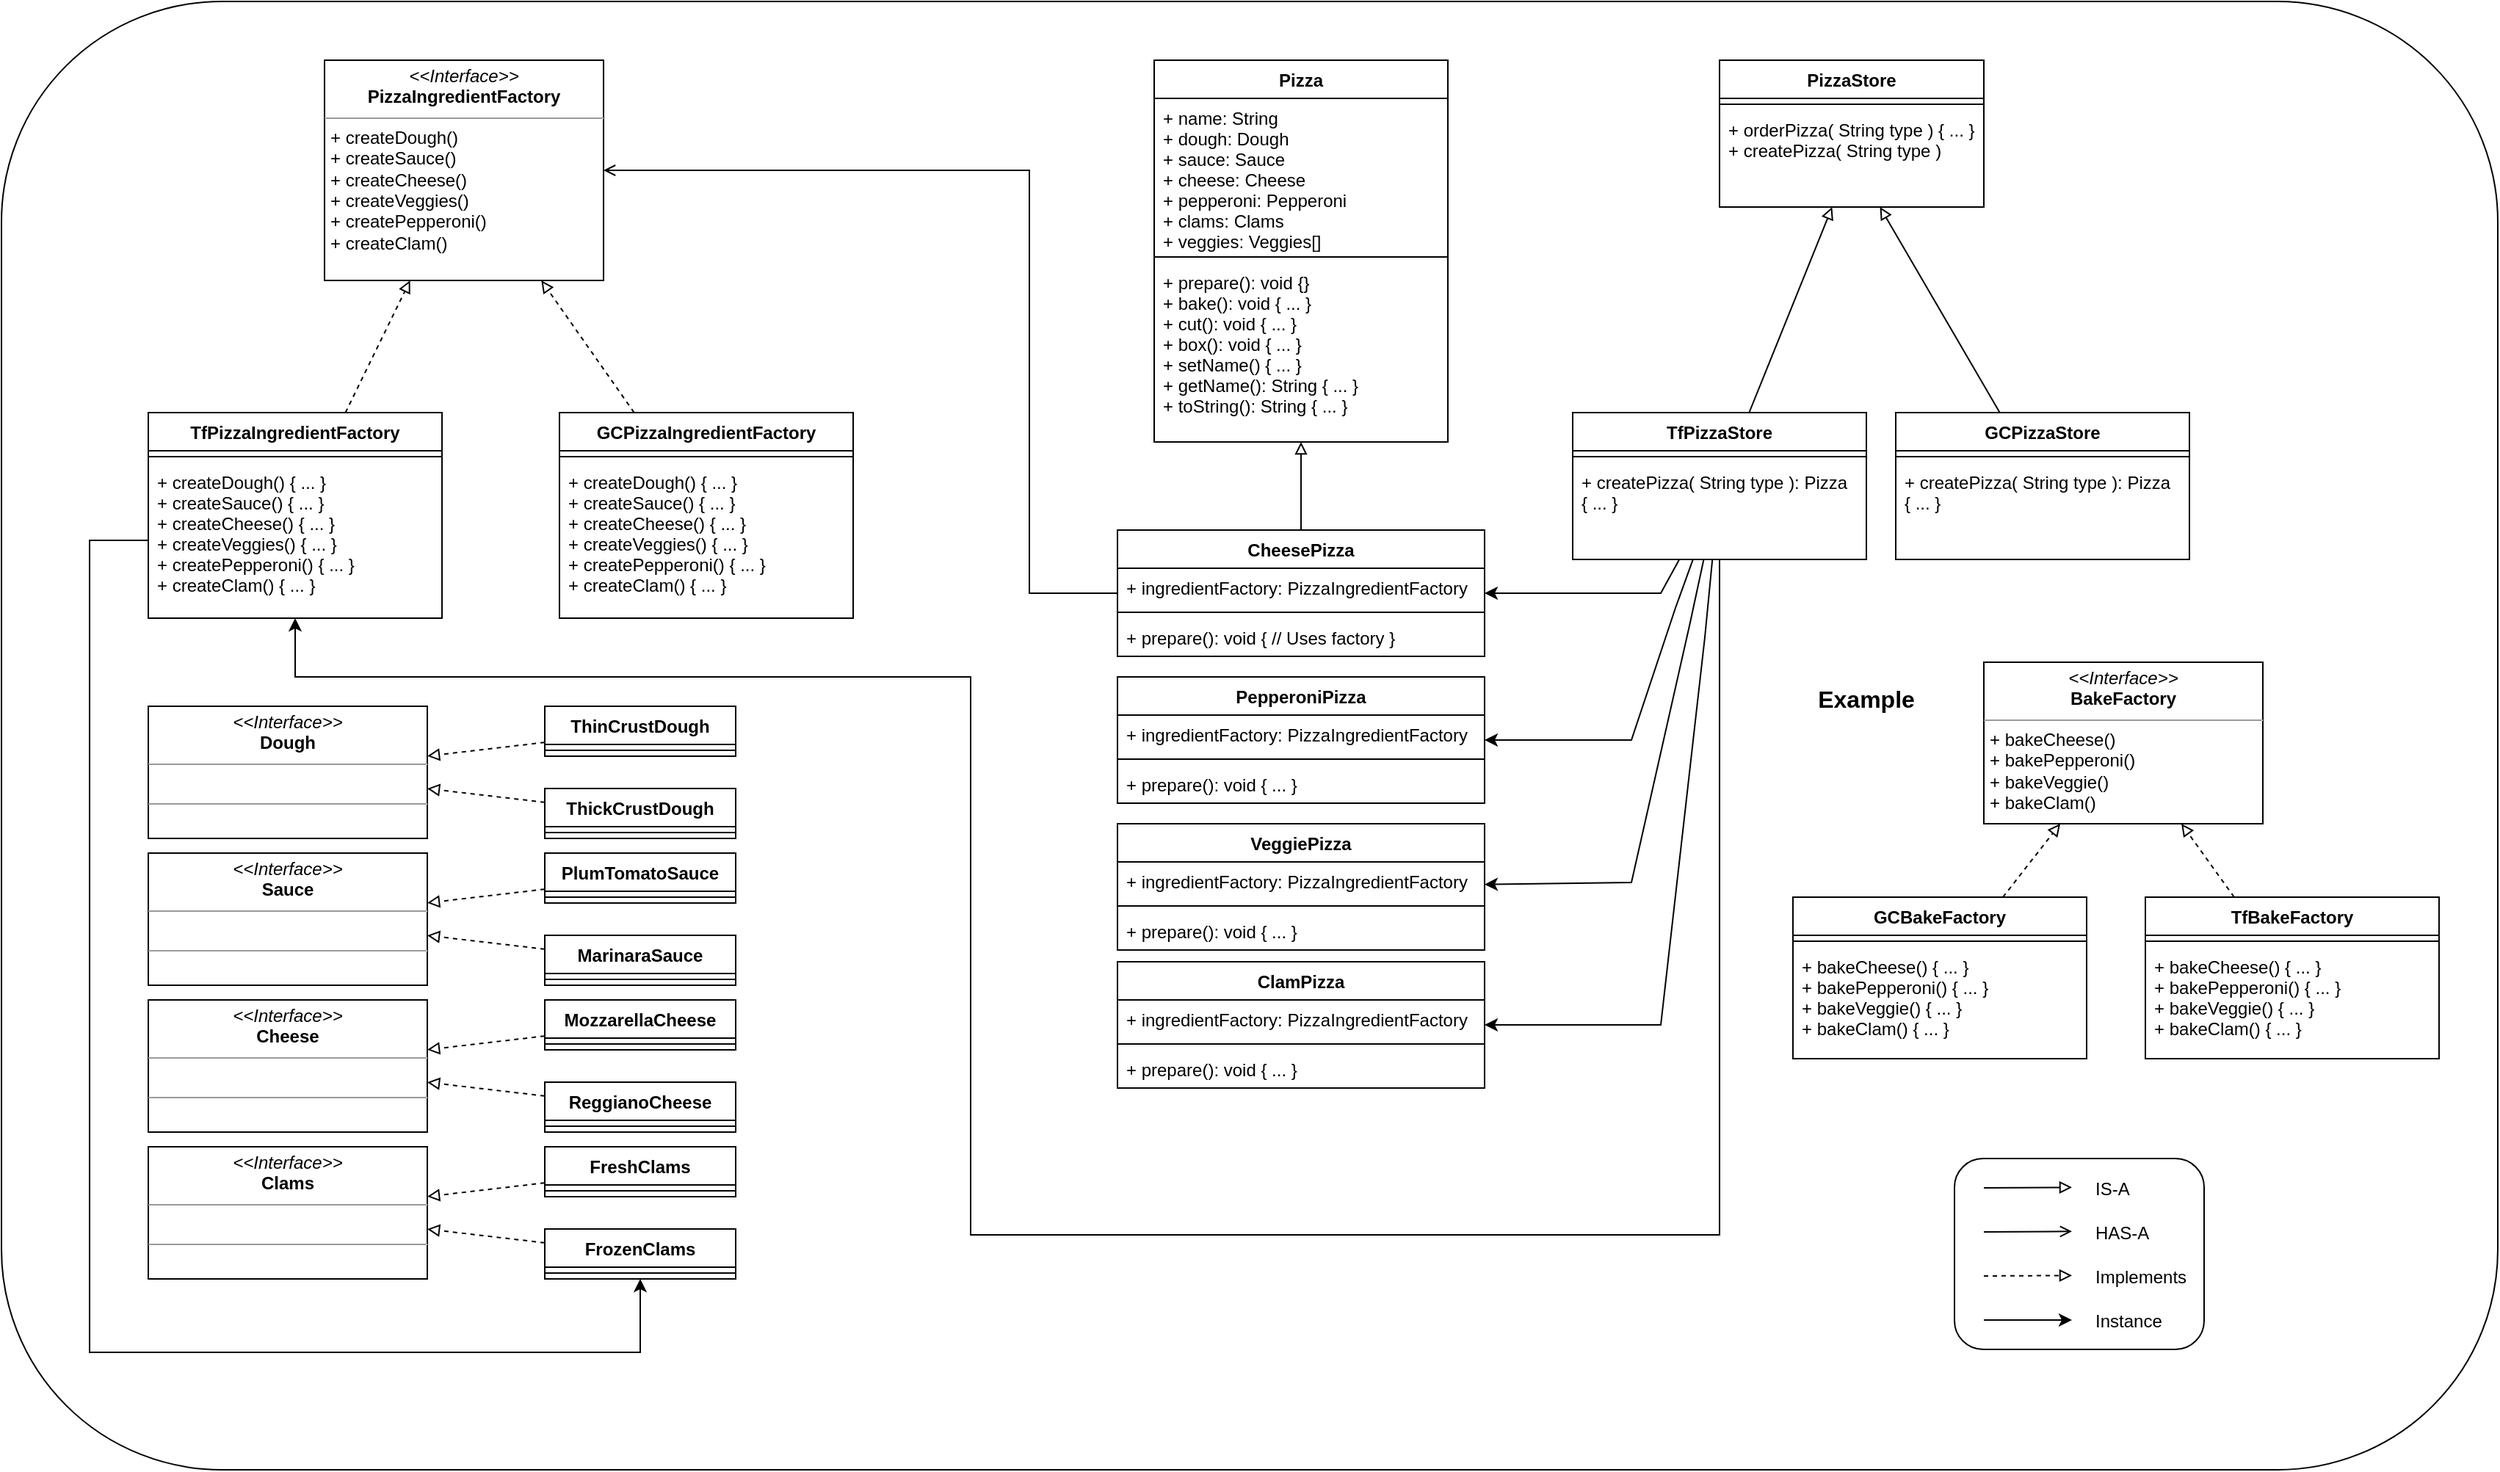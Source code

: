 <mxfile version="15.5.8" type="device"><diagram id="CvaRz5gW4ybuS9LjVQ8S" name="Page-1"><mxGraphModel dx="2066" dy="1097" grid="1" gridSize="10" guides="1" tooltips="1" connect="1" arrows="1" fold="1" page="1" pageScale="1" pageWidth="4681" pageHeight="3300" math="0" shadow="0"><root><mxCell id="0"/><mxCell id="1" parent="0"/><mxCell id="yDPKoEGo0w8yewQJT6AG-1" value="&lt;p style=&quot;margin: 0px ; margin-top: 4px ; text-align: center&quot;&gt;&lt;i&gt;&amp;lt;&amp;lt;Interface&amp;gt;&amp;gt;&lt;/i&gt;&lt;br&gt;&lt;b&gt;PizzaIngredientFactory&lt;/b&gt;&lt;/p&gt;&lt;hr size=&quot;1&quot;&gt;&lt;p style=&quot;margin: 0px ; margin-left: 4px&quot;&gt;+ createDough()&lt;/p&gt;&lt;p style=&quot;margin: 0px ; margin-left: 4px&quot;&gt;+ createSauce()&lt;br&gt;&lt;/p&gt;&lt;p style=&quot;margin: 0px ; margin-left: 4px&quot;&gt;+ createCheese()&lt;/p&gt;&lt;p style=&quot;margin: 0px ; margin-left: 4px&quot;&gt;+ createVeggies()&lt;/p&gt;&lt;p style=&quot;margin: 0px ; margin-left: 4px&quot;&gt;+ createPepperoni()&lt;/p&gt;&lt;p style=&quot;margin: 0px ; margin-left: 4px&quot;&gt;+ createClam()&lt;/p&gt;" style="verticalAlign=top;align=left;overflow=fill;fontSize=12;fontFamily=Helvetica;html=1;" vertex="1" parent="1"><mxGeometry x="240" y="160" width="190" height="150" as="geometry"/></mxCell><mxCell id="yDPKoEGo0w8yewQJT6AG-2" value="&lt;p style=&quot;margin: 0px ; margin-top: 4px ; text-align: center&quot;&gt;&lt;i&gt;&amp;lt;&amp;lt;Interface&amp;gt;&amp;gt;&lt;/i&gt;&lt;br&gt;&lt;b&gt;Cheese&lt;/b&gt;&lt;/p&gt;&lt;hr size=&quot;1&quot;&gt;&lt;p style=&quot;margin: 0px ; margin-left: 4px&quot;&gt;&lt;br&gt;&lt;/p&gt;&lt;hr size=&quot;1&quot;&gt;&lt;p style=&quot;margin: 0px ; margin-left: 4px&quot;&gt;&lt;br&gt;&lt;/p&gt;" style="verticalAlign=top;align=left;overflow=fill;fontSize=12;fontFamily=Helvetica;html=1;" vertex="1" parent="1"><mxGeometry x="120" y="800" width="190" height="90" as="geometry"/></mxCell><mxCell id="yDPKoEGo0w8yewQJT6AG-3" value="&lt;p style=&quot;margin: 0px ; margin-top: 4px ; text-align: center&quot;&gt;&lt;i&gt;&amp;lt;&amp;lt;Interface&amp;gt;&amp;gt;&lt;/i&gt;&lt;br&gt;&lt;b&gt;Dough&lt;/b&gt;&lt;/p&gt;&lt;hr size=&quot;1&quot;&gt;&lt;p style=&quot;margin: 0px ; margin-left: 4px&quot;&gt;&lt;br&gt;&lt;/p&gt;&lt;hr size=&quot;1&quot;&gt;&lt;p style=&quot;margin: 0px ; margin-left: 4px&quot;&gt;&lt;br&gt;&lt;/p&gt;" style="verticalAlign=top;align=left;overflow=fill;fontSize=12;fontFamily=Helvetica;html=1;" vertex="1" parent="1"><mxGeometry x="120" y="600" width="190" height="90" as="geometry"/></mxCell><mxCell id="yDPKoEGo0w8yewQJT6AG-4" value="&lt;p style=&quot;margin: 0px ; margin-top: 4px ; text-align: center&quot;&gt;&lt;i&gt;&amp;lt;&amp;lt;Interface&amp;gt;&amp;gt;&lt;/i&gt;&lt;br&gt;&lt;b&gt;Sauce&lt;/b&gt;&lt;/p&gt;&lt;hr size=&quot;1&quot;&gt;&lt;p style=&quot;margin: 0px ; margin-left: 4px&quot;&gt;&lt;br&gt;&lt;/p&gt;&lt;hr size=&quot;1&quot;&gt;&lt;p style=&quot;margin: 0px ; margin-left: 4px&quot;&gt;&lt;br&gt;&lt;/p&gt;" style="verticalAlign=top;align=left;overflow=fill;fontSize=12;fontFamily=Helvetica;html=1;" vertex="1" parent="1"><mxGeometry x="120" y="700" width="190" height="90" as="geometry"/></mxCell><mxCell id="yDPKoEGo0w8yewQJT6AG-5" value="&lt;p style=&quot;margin: 0px ; margin-top: 4px ; text-align: center&quot;&gt;&lt;i&gt;&amp;lt;&amp;lt;Interface&amp;gt;&amp;gt;&lt;/i&gt;&lt;br&gt;&lt;b&gt;Clams&lt;/b&gt;&lt;/p&gt;&lt;hr size=&quot;1&quot;&gt;&lt;p style=&quot;margin: 0px ; margin-left: 4px&quot;&gt;&lt;br&gt;&lt;/p&gt;&lt;hr size=&quot;1&quot;&gt;&lt;p style=&quot;margin: 0px ; margin-left: 4px&quot;&gt;&lt;br&gt;&lt;/p&gt;" style="verticalAlign=top;align=left;overflow=fill;fontSize=12;fontFamily=Helvetica;html=1;" vertex="1" parent="1"><mxGeometry x="120" y="900" width="190" height="90" as="geometry"/></mxCell><mxCell id="yDPKoEGo0w8yewQJT6AG-7" value="TfPizzaIngredientFactory" style="swimlane;fontStyle=1;align=center;verticalAlign=top;childLayout=stackLayout;horizontal=1;startSize=26;horizontalStack=0;resizeParent=1;resizeParentMax=0;resizeLast=0;collapsible=1;marginBottom=0;" vertex="1" parent="1"><mxGeometry x="120" y="400" width="200" height="140" as="geometry"/></mxCell><mxCell id="yDPKoEGo0w8yewQJT6AG-9" value="" style="line;strokeWidth=1;fillColor=none;align=left;verticalAlign=middle;spacingTop=-1;spacingLeft=3;spacingRight=3;rotatable=0;labelPosition=right;points=[];portConstraint=eastwest;" vertex="1" parent="yDPKoEGo0w8yewQJT6AG-7"><mxGeometry y="26" width="200" height="8" as="geometry"/></mxCell><mxCell id="yDPKoEGo0w8yewQJT6AG-10" value="+ createDough() { ... }&#10;+ createSauce() { ... }&#10;+ createCheese() { ... }&#10;+ createVeggies() { ... }&#10;+ createPepperoni() { ... }&#10;+ createClam() { ... }" style="text;strokeColor=none;fillColor=none;align=left;verticalAlign=top;spacingLeft=4;spacingRight=4;overflow=hidden;rotatable=0;points=[[0,0.5],[1,0.5]];portConstraint=eastwest;" vertex="1" parent="yDPKoEGo0w8yewQJT6AG-7"><mxGeometry y="34" width="200" height="106" as="geometry"/></mxCell><mxCell id="yDPKoEGo0w8yewQJT6AG-11" value="GCPizzaIngredientFactory" style="swimlane;fontStyle=1;align=center;verticalAlign=top;childLayout=stackLayout;horizontal=1;startSize=26;horizontalStack=0;resizeParent=1;resizeParentMax=0;resizeLast=0;collapsible=1;marginBottom=0;" vertex="1" parent="1"><mxGeometry x="400" y="400" width="200" height="140" as="geometry"/></mxCell><mxCell id="yDPKoEGo0w8yewQJT6AG-12" value="" style="line;strokeWidth=1;fillColor=none;align=left;verticalAlign=middle;spacingTop=-1;spacingLeft=3;spacingRight=3;rotatable=0;labelPosition=right;points=[];portConstraint=eastwest;" vertex="1" parent="yDPKoEGo0w8yewQJT6AG-11"><mxGeometry y="26" width="200" height="8" as="geometry"/></mxCell><mxCell id="yDPKoEGo0w8yewQJT6AG-13" value="+ createDough() { ... }&#10;+ createSauce() { ... }&#10;+ createCheese() { ... }&#10;+ createVeggies() { ... }&#10;+ createPepperoni() { ... }&#10;+ createClam() { ... }" style="text;strokeColor=none;fillColor=none;align=left;verticalAlign=top;spacingLeft=4;spacingRight=4;overflow=hidden;rotatable=0;points=[[0,0.5],[1,0.5]];portConstraint=eastwest;" vertex="1" parent="yDPKoEGo0w8yewQJT6AG-11"><mxGeometry y="34" width="200" height="106" as="geometry"/></mxCell><mxCell id="yDPKoEGo0w8yewQJT6AG-14" value="" style="endArrow=open;html=1;rounded=0;endFill=0;" edge="1" parent="1"><mxGeometry width="50" height="50" relative="1" as="geometry"><mxPoint x="1370" y="958" as="sourcePoint"/><mxPoint x="1430" y="957.67" as="targetPoint"/></mxGeometry></mxCell><mxCell id="yDPKoEGo0w8yewQJT6AG-15" value="" style="endArrow=block;html=1;rounded=0;endFill=0;" edge="1" parent="1"><mxGeometry width="50" height="50" relative="1" as="geometry"><mxPoint x="1370" y="928" as="sourcePoint"/><mxPoint x="1430" y="927.67" as="targetPoint"/></mxGeometry></mxCell><mxCell id="yDPKoEGo0w8yewQJT6AG-16" value="" style="endArrow=block;html=1;rounded=0;dashed=1;endFill=0;" edge="1" parent="1"><mxGeometry width="50" height="50" relative="1" as="geometry"><mxPoint x="1370" y="988" as="sourcePoint"/><mxPoint x="1430" y="987.67" as="targetPoint"/></mxGeometry></mxCell><mxCell id="yDPKoEGo0w8yewQJT6AG-17" value="IS-A" style="text;strokeColor=none;fillColor=none;align=left;verticalAlign=middle;spacingLeft=4;spacingRight=4;overflow=hidden;points=[[0,0.5],[1,0.5]];portConstraint=eastwest;rotatable=0;" vertex="1" parent="1"><mxGeometry x="1440" y="913" width="50" height="30" as="geometry"/></mxCell><mxCell id="yDPKoEGo0w8yewQJT6AG-18" value="HAS-A" style="text;strokeColor=none;fillColor=none;align=left;verticalAlign=middle;spacingLeft=4;spacingRight=4;overflow=hidden;points=[[0,0.5],[1,0.5]];portConstraint=eastwest;rotatable=0;" vertex="1" parent="1"><mxGeometry x="1440" y="943" width="50" height="30" as="geometry"/></mxCell><mxCell id="yDPKoEGo0w8yewQJT6AG-19" value="Implements" style="text;strokeColor=none;fillColor=none;align=left;verticalAlign=middle;spacingLeft=4;spacingRight=4;overflow=hidden;points=[[0,0.5],[1,0.5]];portConstraint=eastwest;rotatable=0;" vertex="1" parent="1"><mxGeometry x="1440" y="973" width="80" height="30" as="geometry"/></mxCell><mxCell id="yDPKoEGo0w8yewQJT6AG-20" value="" style="rounded=1;whiteSpace=wrap;html=1;fillColor=none;" vertex="1" parent="1"><mxGeometry x="1350" y="908" width="170" height="130" as="geometry"/></mxCell><mxCell id="yDPKoEGo0w8yewQJT6AG-21" value="" style="endArrow=block;html=1;rounded=0;dashed=1;endFill=0;" edge="1" parent="1" source="yDPKoEGo0w8yewQJT6AG-7" target="yDPKoEGo0w8yewQJT6AG-1"><mxGeometry width="50" height="50" relative="1" as="geometry"><mxPoint x="224" y="739.67" as="sourcePoint"/><mxPoint x="280.0" y="739.67" as="targetPoint"/></mxGeometry></mxCell><mxCell id="yDPKoEGo0w8yewQJT6AG-22" value="" style="endArrow=block;html=1;rounded=0;dashed=1;endFill=0;" edge="1" parent="1" source="yDPKoEGo0w8yewQJT6AG-11" target="yDPKoEGo0w8yewQJT6AG-1"><mxGeometry width="50" height="50" relative="1" as="geometry"><mxPoint x="332.34" y="410" as="sourcePoint"/><mxPoint x="361.064" y="320" as="targetPoint"/></mxGeometry></mxCell><mxCell id="yDPKoEGo0w8yewQJT6AG-23" value="ThickCrustDough" style="swimlane;fontStyle=1;align=center;verticalAlign=top;childLayout=stackLayout;horizontal=1;startSize=26;horizontalStack=0;resizeParent=1;resizeParentMax=0;resizeLast=0;collapsible=1;marginBottom=0;" vertex="1" parent="1"><mxGeometry x="390" y="656" width="130" height="34" as="geometry"/></mxCell><mxCell id="yDPKoEGo0w8yewQJT6AG-24" value="" style="line;strokeWidth=1;fillColor=none;align=left;verticalAlign=middle;spacingTop=-1;spacingLeft=3;spacingRight=3;rotatable=0;labelPosition=right;points=[];portConstraint=eastwest;" vertex="1" parent="yDPKoEGo0w8yewQJT6AG-23"><mxGeometry y="26" width="130" height="8" as="geometry"/></mxCell><mxCell id="yDPKoEGo0w8yewQJT6AG-29" value="ThinCrustDough" style="swimlane;fontStyle=1;align=center;verticalAlign=top;childLayout=stackLayout;horizontal=1;startSize=26;horizontalStack=0;resizeParent=1;resizeParentMax=0;resizeLast=0;collapsible=1;marginBottom=0;" vertex="1" parent="1"><mxGeometry x="390" y="600" width="130" height="34" as="geometry"/></mxCell><mxCell id="yDPKoEGo0w8yewQJT6AG-30" value="" style="line;strokeWidth=1;fillColor=none;align=left;verticalAlign=middle;spacingTop=-1;spacingLeft=3;spacingRight=3;rotatable=0;labelPosition=right;points=[];portConstraint=eastwest;" vertex="1" parent="yDPKoEGo0w8yewQJT6AG-29"><mxGeometry y="26" width="130" height="8" as="geometry"/></mxCell><mxCell id="yDPKoEGo0w8yewQJT6AG-31" value="MarinaraSauce" style="swimlane;fontStyle=1;align=center;verticalAlign=top;childLayout=stackLayout;horizontal=1;startSize=26;horizontalStack=0;resizeParent=1;resizeParentMax=0;resizeLast=0;collapsible=1;marginBottom=0;" vertex="1" parent="1"><mxGeometry x="390" y="756" width="130" height="34" as="geometry"/></mxCell><mxCell id="yDPKoEGo0w8yewQJT6AG-32" value="" style="line;strokeWidth=1;fillColor=none;align=left;verticalAlign=middle;spacingTop=-1;spacingLeft=3;spacingRight=3;rotatable=0;labelPosition=right;points=[];portConstraint=eastwest;" vertex="1" parent="yDPKoEGo0w8yewQJT6AG-31"><mxGeometry y="26" width="130" height="8" as="geometry"/></mxCell><mxCell id="yDPKoEGo0w8yewQJT6AG-33" value="PlumTomatoSauce" style="swimlane;fontStyle=1;align=center;verticalAlign=top;childLayout=stackLayout;horizontal=1;startSize=26;horizontalStack=0;resizeParent=1;resizeParentMax=0;resizeLast=0;collapsible=1;marginBottom=0;" vertex="1" parent="1"><mxGeometry x="390" y="700" width="130" height="34" as="geometry"/></mxCell><mxCell id="yDPKoEGo0w8yewQJT6AG-34" value="" style="line;strokeWidth=1;fillColor=none;align=left;verticalAlign=middle;spacingTop=-1;spacingLeft=3;spacingRight=3;rotatable=0;labelPosition=right;points=[];portConstraint=eastwest;" vertex="1" parent="yDPKoEGo0w8yewQJT6AG-33"><mxGeometry y="26" width="130" height="8" as="geometry"/></mxCell><mxCell id="yDPKoEGo0w8yewQJT6AG-35" value="ReggianoCheese" style="swimlane;fontStyle=1;align=center;verticalAlign=top;childLayout=stackLayout;horizontal=1;startSize=26;horizontalStack=0;resizeParent=1;resizeParentMax=0;resizeLast=0;collapsible=1;marginBottom=0;" vertex="1" parent="1"><mxGeometry x="390" y="856" width="130" height="34" as="geometry"/></mxCell><mxCell id="yDPKoEGo0w8yewQJT6AG-36" value="" style="line;strokeWidth=1;fillColor=none;align=left;verticalAlign=middle;spacingTop=-1;spacingLeft=3;spacingRight=3;rotatable=0;labelPosition=right;points=[];portConstraint=eastwest;" vertex="1" parent="yDPKoEGo0w8yewQJT6AG-35"><mxGeometry y="26" width="130" height="8" as="geometry"/></mxCell><mxCell id="yDPKoEGo0w8yewQJT6AG-37" value="MozzarellaCheese" style="swimlane;fontStyle=1;align=center;verticalAlign=top;childLayout=stackLayout;horizontal=1;startSize=26;horizontalStack=0;resizeParent=1;resizeParentMax=0;resizeLast=0;collapsible=1;marginBottom=0;" vertex="1" parent="1"><mxGeometry x="390" y="800" width="130" height="34" as="geometry"/></mxCell><mxCell id="yDPKoEGo0w8yewQJT6AG-38" value="" style="line;strokeWidth=1;fillColor=none;align=left;verticalAlign=middle;spacingTop=-1;spacingLeft=3;spacingRight=3;rotatable=0;labelPosition=right;points=[];portConstraint=eastwest;" vertex="1" parent="yDPKoEGo0w8yewQJT6AG-37"><mxGeometry y="26" width="130" height="8" as="geometry"/></mxCell><mxCell id="yDPKoEGo0w8yewQJT6AG-39" value="FrozenClams" style="swimlane;fontStyle=1;align=center;verticalAlign=top;childLayout=stackLayout;horizontal=1;startSize=26;horizontalStack=0;resizeParent=1;resizeParentMax=0;resizeLast=0;collapsible=1;marginBottom=0;" vertex="1" parent="1"><mxGeometry x="390" y="956" width="130" height="34" as="geometry"/></mxCell><mxCell id="yDPKoEGo0w8yewQJT6AG-40" value="" style="line;strokeWidth=1;fillColor=none;align=left;verticalAlign=middle;spacingTop=-1;spacingLeft=3;spacingRight=3;rotatable=0;labelPosition=right;points=[];portConstraint=eastwest;" vertex="1" parent="yDPKoEGo0w8yewQJT6AG-39"><mxGeometry y="26" width="130" height="8" as="geometry"/></mxCell><mxCell id="yDPKoEGo0w8yewQJT6AG-41" value="FreshClams" style="swimlane;fontStyle=1;align=center;verticalAlign=top;childLayout=stackLayout;horizontal=1;startSize=26;horizontalStack=0;resizeParent=1;resizeParentMax=0;resizeLast=0;collapsible=1;marginBottom=0;" vertex="1" parent="1"><mxGeometry x="390" y="900" width="130" height="34" as="geometry"/></mxCell><mxCell id="yDPKoEGo0w8yewQJT6AG-42" value="" style="line;strokeWidth=1;fillColor=none;align=left;verticalAlign=middle;spacingTop=-1;spacingLeft=3;spacingRight=3;rotatable=0;labelPosition=right;points=[];portConstraint=eastwest;" vertex="1" parent="yDPKoEGo0w8yewQJT6AG-41"><mxGeometry y="26" width="130" height="8" as="geometry"/></mxCell><mxCell id="yDPKoEGo0w8yewQJT6AG-43" value="" style="endArrow=block;html=1;rounded=0;dashed=1;endFill=0;" edge="1" parent="1" source="yDPKoEGo0w8yewQJT6AG-29" target="yDPKoEGo0w8yewQJT6AG-3"><mxGeometry width="50" height="50" relative="1" as="geometry"><mxPoint x="-94.255" y="850" as="sourcePoint"/><mxPoint x="-138.298" y="760" as="targetPoint"/></mxGeometry></mxCell><mxCell id="yDPKoEGo0w8yewQJT6AG-44" value="" style="endArrow=block;html=1;rounded=0;dashed=1;endFill=0;" edge="1" parent="1" source="yDPKoEGo0w8yewQJT6AG-23" target="yDPKoEGo0w8yewQJT6AG-3"><mxGeometry width="50" height="50" relative="1" as="geometry"><mxPoint x="400" y="634.583" as="sourcePoint"/><mxPoint x="320" y="643.917" as="targetPoint"/></mxGeometry></mxCell><mxCell id="yDPKoEGo0w8yewQJT6AG-45" value="" style="endArrow=block;html=1;rounded=0;dashed=1;endFill=0;" edge="1" parent="1" source="yDPKoEGo0w8yewQJT6AG-33" target="yDPKoEGo0w8yewQJT6AG-4"><mxGeometry width="50" height="50" relative="1" as="geometry"><mxPoint x="400" y="675.417" as="sourcePoint"/><mxPoint x="320" y="666.083" as="targetPoint"/></mxGeometry></mxCell><mxCell id="yDPKoEGo0w8yewQJT6AG-46" value="" style="endArrow=block;html=1;rounded=0;dashed=1;endFill=0;" edge="1" parent="1" source="yDPKoEGo0w8yewQJT6AG-31" target="yDPKoEGo0w8yewQJT6AG-4"><mxGeometry width="50" height="50" relative="1" as="geometry"><mxPoint x="400" y="734.583" as="sourcePoint"/><mxPoint x="320" y="743.917" as="targetPoint"/></mxGeometry></mxCell><mxCell id="yDPKoEGo0w8yewQJT6AG-47" value="" style="endArrow=block;html=1;rounded=0;dashed=1;endFill=0;" edge="1" parent="1" source="yDPKoEGo0w8yewQJT6AG-37" target="yDPKoEGo0w8yewQJT6AG-2"><mxGeometry width="50" height="50" relative="1" as="geometry"><mxPoint x="400" y="775.417" as="sourcePoint"/><mxPoint x="320" y="766.083" as="targetPoint"/></mxGeometry></mxCell><mxCell id="yDPKoEGo0w8yewQJT6AG-48" value="" style="endArrow=block;html=1;rounded=0;dashed=1;endFill=0;" edge="1" parent="1" source="yDPKoEGo0w8yewQJT6AG-35" target="yDPKoEGo0w8yewQJT6AG-2"><mxGeometry width="50" height="50" relative="1" as="geometry"><mxPoint x="400" y="834.583" as="sourcePoint"/><mxPoint x="320" y="843.917" as="targetPoint"/></mxGeometry></mxCell><mxCell id="yDPKoEGo0w8yewQJT6AG-49" value="" style="endArrow=block;html=1;rounded=0;dashed=1;endFill=0;" edge="1" parent="1" source="yDPKoEGo0w8yewQJT6AG-41" target="yDPKoEGo0w8yewQJT6AG-5"><mxGeometry width="50" height="50" relative="1" as="geometry"><mxPoint x="400" y="875.417" as="sourcePoint"/><mxPoint x="320" y="866.083" as="targetPoint"/></mxGeometry></mxCell><mxCell id="yDPKoEGo0w8yewQJT6AG-50" value="" style="endArrow=block;html=1;rounded=0;dashed=1;endFill=0;" edge="1" parent="1" source="yDPKoEGo0w8yewQJT6AG-39" target="yDPKoEGo0w8yewQJT6AG-5"><mxGeometry width="50" height="50" relative="1" as="geometry"><mxPoint x="400" y="934.583" as="sourcePoint"/><mxPoint x="320" y="943.917" as="targetPoint"/></mxGeometry></mxCell><mxCell id="yDPKoEGo0w8yewQJT6AG-54" value="Pizza" style="swimlane;fontStyle=1;align=center;verticalAlign=top;childLayout=stackLayout;horizontal=1;startSize=26;horizontalStack=0;resizeParent=1;resizeParentMax=0;resizeLast=0;collapsible=1;marginBottom=0;" vertex="1" parent="1"><mxGeometry x="805" y="160" width="200" height="260" as="geometry"/></mxCell><mxCell id="yDPKoEGo0w8yewQJT6AG-55" value="+ name: String&#10;+ dough: Dough&#10;+ sauce: Sauce&#10;+ cheese: Cheese&#10;+ pepperoni: Pepperoni&#10;+ clams: Clams&#10;+ veggies: Veggies[]" style="text;strokeColor=none;fillColor=none;align=left;verticalAlign=top;spacingLeft=4;spacingRight=4;overflow=hidden;rotatable=0;points=[[0,0.5],[1,0.5]];portConstraint=eastwest;" vertex="1" parent="yDPKoEGo0w8yewQJT6AG-54"><mxGeometry y="26" width="200" height="104" as="geometry"/></mxCell><mxCell id="yDPKoEGo0w8yewQJT6AG-56" value="" style="line;strokeWidth=1;fillColor=none;align=left;verticalAlign=middle;spacingTop=-1;spacingLeft=3;spacingRight=3;rotatable=0;labelPosition=right;points=[];portConstraint=eastwest;" vertex="1" parent="yDPKoEGo0w8yewQJT6AG-54"><mxGeometry y="130" width="200" height="8" as="geometry"/></mxCell><mxCell id="yDPKoEGo0w8yewQJT6AG-57" value="+ prepare(): void {}&#10;+ bake(): void { ... }&#10;+ cut(): void { ... }&#10;+ box(): void { ... }&#10;+ setName() { ... }&#10;+ getName(): String { ... }&#10;+ toString(): String { ... }" style="text;strokeColor=none;fillColor=none;align=left;verticalAlign=top;spacingLeft=4;spacingRight=4;overflow=hidden;rotatable=0;points=[[0,0.5],[1,0.5]];portConstraint=eastwest;" vertex="1" parent="yDPKoEGo0w8yewQJT6AG-54"><mxGeometry y="138" width="200" height="122" as="geometry"/></mxCell><mxCell id="yDPKoEGo0w8yewQJT6AG-70" value="" style="endArrow=block;html=1;rounded=0;endFill=0;" edge="1" parent="1" source="yDPKoEGo0w8yewQJT6AG-76" target="yDPKoEGo0w8yewQJT6AG-54"><mxGeometry width="50" height="50" relative="1" as="geometry"><mxPoint x="1403.302" y="400" as="sourcePoint"/><mxPoint x="1600" y="448" as="targetPoint"/><Array as="points"/></mxGeometry></mxCell><mxCell id="yDPKoEGo0w8yewQJT6AG-76" value="CheesePizza" style="swimlane;fontStyle=1;align=center;verticalAlign=top;childLayout=stackLayout;horizontal=1;startSize=26;horizontalStack=0;resizeParent=1;resizeParentMax=0;resizeLast=0;collapsible=1;marginBottom=0;" vertex="1" parent="1"><mxGeometry x="780" y="480" width="250" height="86" as="geometry"/></mxCell><mxCell id="yDPKoEGo0w8yewQJT6AG-77" value="+ ingredientFactory: PizzaIngredientFactory" style="text;strokeColor=none;fillColor=none;align=left;verticalAlign=top;spacingLeft=4;spacingRight=4;overflow=hidden;rotatable=0;points=[[0,0.5],[1,0.5]];portConstraint=eastwest;" vertex="1" parent="yDPKoEGo0w8yewQJT6AG-76"><mxGeometry y="26" width="250" height="26" as="geometry"/></mxCell><mxCell id="yDPKoEGo0w8yewQJT6AG-78" value="" style="line;strokeWidth=1;fillColor=none;align=left;verticalAlign=middle;spacingTop=-1;spacingLeft=3;spacingRight=3;rotatable=0;labelPosition=right;points=[];portConstraint=eastwest;" vertex="1" parent="yDPKoEGo0w8yewQJT6AG-76"><mxGeometry y="52" width="250" height="8" as="geometry"/></mxCell><mxCell id="yDPKoEGo0w8yewQJT6AG-79" value="+ prepare(): void { // Uses factory }" style="text;strokeColor=none;fillColor=none;align=left;verticalAlign=top;spacingLeft=4;spacingRight=4;overflow=hidden;rotatable=0;points=[[0,0.5],[1,0.5]];portConstraint=eastwest;" vertex="1" parent="yDPKoEGo0w8yewQJT6AG-76"><mxGeometry y="60" width="250" height="26" as="geometry"/></mxCell><mxCell id="yDPKoEGo0w8yewQJT6AG-80" value="PepperoniPizza" style="swimlane;fontStyle=1;align=center;verticalAlign=top;childLayout=stackLayout;horizontal=1;startSize=26;horizontalStack=0;resizeParent=1;resizeParentMax=0;resizeLast=0;collapsible=1;marginBottom=0;" vertex="1" parent="1"><mxGeometry x="780" y="580" width="250" height="86" as="geometry"/></mxCell><mxCell id="yDPKoEGo0w8yewQJT6AG-81" value="+ ingredientFactory: PizzaIngredientFactory" style="text;strokeColor=none;fillColor=none;align=left;verticalAlign=top;spacingLeft=4;spacingRight=4;overflow=hidden;rotatable=0;points=[[0,0.5],[1,0.5]];portConstraint=eastwest;" vertex="1" parent="yDPKoEGo0w8yewQJT6AG-80"><mxGeometry y="26" width="250" height="26" as="geometry"/></mxCell><mxCell id="yDPKoEGo0w8yewQJT6AG-82" value="" style="line;strokeWidth=1;fillColor=none;align=left;verticalAlign=middle;spacingTop=-1;spacingLeft=3;spacingRight=3;rotatable=0;labelPosition=right;points=[];portConstraint=eastwest;" vertex="1" parent="yDPKoEGo0w8yewQJT6AG-80"><mxGeometry y="52" width="250" height="8" as="geometry"/></mxCell><mxCell id="yDPKoEGo0w8yewQJT6AG-83" value="+ prepare(): void { ... }" style="text;strokeColor=none;fillColor=none;align=left;verticalAlign=top;spacingLeft=4;spacingRight=4;overflow=hidden;rotatable=0;points=[[0,0.5],[1,0.5]];portConstraint=eastwest;" vertex="1" parent="yDPKoEGo0w8yewQJT6AG-80"><mxGeometry y="60" width="250" height="26" as="geometry"/></mxCell><mxCell id="yDPKoEGo0w8yewQJT6AG-84" value="VeggiePizza" style="swimlane;fontStyle=1;align=center;verticalAlign=top;childLayout=stackLayout;horizontal=1;startSize=26;horizontalStack=0;resizeParent=1;resizeParentMax=0;resizeLast=0;collapsible=1;marginBottom=0;" vertex="1" parent="1"><mxGeometry x="780" y="680" width="250" height="86" as="geometry"/></mxCell><mxCell id="yDPKoEGo0w8yewQJT6AG-85" value="+ ingredientFactory: PizzaIngredientFactory" style="text;strokeColor=none;fillColor=none;align=left;verticalAlign=top;spacingLeft=4;spacingRight=4;overflow=hidden;rotatable=0;points=[[0,0.5],[1,0.5]];portConstraint=eastwest;" vertex="1" parent="yDPKoEGo0w8yewQJT6AG-84"><mxGeometry y="26" width="250" height="26" as="geometry"/></mxCell><mxCell id="yDPKoEGo0w8yewQJT6AG-86" value="" style="line;strokeWidth=1;fillColor=none;align=left;verticalAlign=middle;spacingTop=-1;spacingLeft=3;spacingRight=3;rotatable=0;labelPosition=right;points=[];portConstraint=eastwest;" vertex="1" parent="yDPKoEGo0w8yewQJT6AG-84"><mxGeometry y="52" width="250" height="8" as="geometry"/></mxCell><mxCell id="yDPKoEGo0w8yewQJT6AG-87" value="+ prepare(): void { ... }" style="text;strokeColor=none;fillColor=none;align=left;verticalAlign=top;spacingLeft=4;spacingRight=4;overflow=hidden;rotatable=0;points=[[0,0.5],[1,0.5]];portConstraint=eastwest;" vertex="1" parent="yDPKoEGo0w8yewQJT6AG-84"><mxGeometry y="60" width="250" height="26" as="geometry"/></mxCell><mxCell id="yDPKoEGo0w8yewQJT6AG-88" value="ClamPizza" style="swimlane;fontStyle=1;align=center;verticalAlign=top;childLayout=stackLayout;horizontal=1;startSize=26;horizontalStack=0;resizeParent=1;resizeParentMax=0;resizeLast=0;collapsible=1;marginBottom=0;" vertex="1" parent="1"><mxGeometry x="780" y="774" width="250" height="86" as="geometry"/></mxCell><mxCell id="yDPKoEGo0w8yewQJT6AG-89" value="+ ingredientFactory: PizzaIngredientFactory" style="text;strokeColor=none;fillColor=none;align=left;verticalAlign=top;spacingLeft=4;spacingRight=4;overflow=hidden;rotatable=0;points=[[0,0.5],[1,0.5]];portConstraint=eastwest;" vertex="1" parent="yDPKoEGo0w8yewQJT6AG-88"><mxGeometry y="26" width="250" height="26" as="geometry"/></mxCell><mxCell id="yDPKoEGo0w8yewQJT6AG-90" value="" style="line;strokeWidth=1;fillColor=none;align=left;verticalAlign=middle;spacingTop=-1;spacingLeft=3;spacingRight=3;rotatable=0;labelPosition=right;points=[];portConstraint=eastwest;" vertex="1" parent="yDPKoEGo0w8yewQJT6AG-88"><mxGeometry y="52" width="250" height="8" as="geometry"/></mxCell><mxCell id="yDPKoEGo0w8yewQJT6AG-91" value="+ prepare(): void { ... }" style="text;strokeColor=none;fillColor=none;align=left;verticalAlign=top;spacingLeft=4;spacingRight=4;overflow=hidden;rotatable=0;points=[[0,0.5],[1,0.5]];portConstraint=eastwest;" vertex="1" parent="yDPKoEGo0w8yewQJT6AG-88"><mxGeometry y="60" width="250" height="26" as="geometry"/></mxCell><mxCell id="yDPKoEGo0w8yewQJT6AG-94" value="" style="endArrow=open;html=1;rounded=0;endFill=0;" edge="1" parent="1" source="yDPKoEGo0w8yewQJT6AG-76" target="yDPKoEGo0w8yewQJT6AG-1"><mxGeometry width="50" height="50" relative="1" as="geometry"><mxPoint x="184" y="709.682" as="sourcePoint"/><mxPoint x="240.0" y="709.67" as="targetPoint"/><Array as="points"><mxPoint x="720" y="523"/><mxPoint x="720" y="235"/></Array></mxGeometry></mxCell><mxCell id="yDPKoEGo0w8yewQJT6AG-101" value="PizzaStore" style="swimlane;fontStyle=1;align=center;verticalAlign=top;childLayout=stackLayout;horizontal=1;startSize=26;horizontalStack=0;resizeParent=1;resizeParentMax=0;resizeLast=0;collapsible=1;marginBottom=0;" vertex="1" parent="1"><mxGeometry x="1190" y="160" width="180" height="100" as="geometry"/></mxCell><mxCell id="yDPKoEGo0w8yewQJT6AG-102" value="" style="line;strokeWidth=1;fillColor=none;align=left;verticalAlign=middle;spacingTop=-1;spacingLeft=3;spacingRight=3;rotatable=0;labelPosition=right;points=[];portConstraint=eastwest;" vertex="1" parent="yDPKoEGo0w8yewQJT6AG-101"><mxGeometry y="26" width="180" height="8" as="geometry"/></mxCell><mxCell id="yDPKoEGo0w8yewQJT6AG-103" value="+ orderPizza( String type ) { ... }&#10;+ createPizza( String type )" style="text;strokeColor=none;fillColor=none;align=left;verticalAlign=top;spacingLeft=4;spacingRight=4;overflow=hidden;rotatable=0;points=[[0,0.5],[1,0.5]];portConstraint=eastwest;" vertex="1" parent="yDPKoEGo0w8yewQJT6AG-101"><mxGeometry y="34" width="180" height="66" as="geometry"/></mxCell><mxCell id="yDPKoEGo0w8yewQJT6AG-104" value="TfPizzaStore" style="swimlane;fontStyle=1;align=center;verticalAlign=top;childLayout=stackLayout;horizontal=1;startSize=26;horizontalStack=0;resizeParent=1;resizeParentMax=0;resizeLast=0;collapsible=1;marginBottom=0;" vertex="1" parent="1"><mxGeometry x="1090" y="400" width="200" height="100" as="geometry"/></mxCell><mxCell id="yDPKoEGo0w8yewQJT6AG-105" value="" style="line;strokeWidth=1;fillColor=none;align=left;verticalAlign=middle;spacingTop=-1;spacingLeft=3;spacingRight=3;rotatable=0;labelPosition=right;points=[];portConstraint=eastwest;" vertex="1" parent="yDPKoEGo0w8yewQJT6AG-104"><mxGeometry y="26" width="200" height="8" as="geometry"/></mxCell><mxCell id="yDPKoEGo0w8yewQJT6AG-106" value="+ createPizza( String type ): Pizza &#10;{ ... }" style="text;strokeColor=none;fillColor=none;align=left;verticalAlign=top;spacingLeft=4;spacingRight=4;overflow=hidden;rotatable=0;points=[[0,0.5],[1,0.5]];portConstraint=eastwest;" vertex="1" parent="yDPKoEGo0w8yewQJT6AG-104"><mxGeometry y="34" width="200" height="66" as="geometry"/></mxCell><mxCell id="yDPKoEGo0w8yewQJT6AG-107" value="GCPizzaStore" style="swimlane;fontStyle=1;align=center;verticalAlign=top;childLayout=stackLayout;horizontal=1;startSize=26;horizontalStack=0;resizeParent=1;resizeParentMax=0;resizeLast=0;collapsible=1;marginBottom=0;" vertex="1" parent="1"><mxGeometry x="1310" y="400" width="200" height="100" as="geometry"/></mxCell><mxCell id="yDPKoEGo0w8yewQJT6AG-108" value="" style="line;strokeWidth=1;fillColor=none;align=left;verticalAlign=middle;spacingTop=-1;spacingLeft=3;spacingRight=3;rotatable=0;labelPosition=right;points=[];portConstraint=eastwest;" vertex="1" parent="yDPKoEGo0w8yewQJT6AG-107"><mxGeometry y="26" width="200" height="8" as="geometry"/></mxCell><mxCell id="yDPKoEGo0w8yewQJT6AG-109" value="+ createPizza( String type ): Pizza &#10;{ ... }" style="text;strokeColor=none;fillColor=none;align=left;verticalAlign=top;spacingLeft=4;spacingRight=4;overflow=hidden;rotatable=0;points=[[0,0.5],[1,0.5]];portConstraint=eastwest;" vertex="1" parent="yDPKoEGo0w8yewQJT6AG-107"><mxGeometry y="34" width="200" height="66" as="geometry"/></mxCell><mxCell id="yDPKoEGo0w8yewQJT6AG-110" value="" style="endArrow=block;html=1;rounded=0;endFill=0;" edge="1" parent="1" source="yDPKoEGo0w8yewQJT6AG-104" target="yDPKoEGo0w8yewQJT6AG-103"><mxGeometry width="50" height="50" relative="1" as="geometry"><mxPoint x="1094" y="589.67" as="sourcePoint"/><mxPoint x="1150" y="589.67" as="targetPoint"/></mxGeometry></mxCell><mxCell id="yDPKoEGo0w8yewQJT6AG-111" value="" style="endArrow=block;html=1;rounded=0;endFill=0;" edge="1" parent="1" source="yDPKoEGo0w8yewQJT6AG-107" target="yDPKoEGo0w8yewQJT6AG-103"><mxGeometry width="50" height="50" relative="1" as="geometry"><mxPoint x="1200.785" y="410" as="sourcePoint"/><mxPoint x="1272.982" y="270" as="targetPoint"/></mxGeometry></mxCell><mxCell id="yDPKoEGo0w8yewQJT6AG-112" value="" style="endArrow=classic;html=1;rounded=0;" edge="1" parent="1" source="yDPKoEGo0w8yewQJT6AG-104" target="yDPKoEGo0w8yewQJT6AG-7"><mxGeometry width="50" height="50" relative="1" as="geometry"><mxPoint x="740" y="960" as="sourcePoint"/><mxPoint x="830" y="550" as="targetPoint"/><Array as="points"><mxPoint x="1190" y="960"/><mxPoint x="680" y="960"/><mxPoint x="680" y="580"/><mxPoint x="220" y="580"/></Array></mxGeometry></mxCell><mxCell id="yDPKoEGo0w8yewQJT6AG-113" value="" style="endArrow=classic;html=1;rounded=0;" edge="1" parent="1" source="yDPKoEGo0w8yewQJT6AG-104" target="yDPKoEGo0w8yewQJT6AG-76"><mxGeometry width="50" height="50" relative="1" as="geometry"><mxPoint x="1100" y="462.899" as="sourcePoint"/><mxPoint x="610" y="477.101" as="targetPoint"/><Array as="points"><mxPoint x="1150" y="523"/></Array></mxGeometry></mxCell><mxCell id="yDPKoEGo0w8yewQJT6AG-114" value="" style="endArrow=classic;html=1;rounded=0;" edge="1" parent="1" source="yDPKoEGo0w8yewQJT6AG-104" target="yDPKoEGo0w8yewQJT6AG-80"><mxGeometry width="50" height="50" relative="1" as="geometry"><mxPoint x="1172.603" y="510" as="sourcePoint"/><mxPoint x="1040" y="533" as="targetPoint"/><Array as="points"><mxPoint x="1160" y="533"/><mxPoint x="1130" y="623"/></Array></mxGeometry></mxCell><mxCell id="yDPKoEGo0w8yewQJT6AG-115" value="" style="endArrow=classic;html=1;rounded=0;" edge="1" parent="1" source="yDPKoEGo0w8yewQJT6AG-104" target="yDPKoEGo0w8yewQJT6AG-84"><mxGeometry width="50" height="50" relative="1" as="geometry"><mxPoint x="1182.603" y="520" as="sourcePoint"/><mxPoint x="1050" y="543" as="targetPoint"/><Array as="points"><mxPoint x="1170" y="543"/><mxPoint x="1130" y="720"/></Array></mxGeometry></mxCell><mxCell id="yDPKoEGo0w8yewQJT6AG-116" value="" style="endArrow=classic;html=1;rounded=0;" edge="1" parent="1" source="yDPKoEGo0w8yewQJT6AG-104" target="yDPKoEGo0w8yewQJT6AG-88"><mxGeometry width="50" height="50" relative="1" as="geometry"><mxPoint x="1192.603" y="530" as="sourcePoint"/><mxPoint x="1060" y="553" as="targetPoint"/><Array as="points"><mxPoint x="1180" y="553"/><mxPoint x="1150" y="817"/></Array></mxGeometry></mxCell><mxCell id="yDPKoEGo0w8yewQJT6AG-118" value="" style="endArrow=classic;html=1;rounded=0;" edge="1" parent="1" source="yDPKoEGo0w8yewQJT6AG-10" target="yDPKoEGo0w8yewQJT6AG-39"><mxGeometry width="50" height="50" relative="1" as="geometry"><mxPoint x="40" y="620" as="sourcePoint"/><mxPoint x="800" y="750" as="targetPoint"/><Array as="points"><mxPoint x="80" y="487"/><mxPoint x="80" y="945"/><mxPoint x="80" y="1040"/><mxPoint x="455" y="1040"/></Array></mxGeometry></mxCell><mxCell id="yDPKoEGo0w8yewQJT6AG-119" value="" style="rounded=1;whiteSpace=wrap;html=1;align=left;fillColor=none;" vertex="1" parent="1"><mxGeometry x="20" y="120" width="1700" height="1000" as="geometry"/></mxCell><mxCell id="yDPKoEGo0w8yewQJT6AG-120" value="" style="endArrow=classic;html=1;rounded=0;" edge="1" parent="1"><mxGeometry width="50" height="50" relative="1" as="geometry"><mxPoint x="1370" y="1018" as="sourcePoint"/><mxPoint x="1430" y="1018" as="targetPoint"/></mxGeometry></mxCell><mxCell id="yDPKoEGo0w8yewQJT6AG-121" value="Instance" style="text;strokeColor=none;fillColor=none;align=left;verticalAlign=middle;spacingLeft=4;spacingRight=4;overflow=hidden;points=[[0,0.5],[1,0.5]];portConstraint=eastwest;rotatable=0;" vertex="1" parent="1"><mxGeometry x="1440" y="1003" width="80" height="30" as="geometry"/></mxCell><mxCell id="yDPKoEGo0w8yewQJT6AG-122" value="&lt;p style=&quot;margin: 0px ; margin-top: 4px ; text-align: center&quot;&gt;&lt;i&gt;&amp;lt;&amp;lt;Interface&amp;gt;&amp;gt;&lt;/i&gt;&lt;br&gt;&lt;b&gt;BakeFactory&lt;/b&gt;&lt;/p&gt;&lt;hr size=&quot;1&quot;&gt;&lt;p style=&quot;margin: 0px ; margin-left: 4px&quot;&gt;+ bakeCheese()&lt;/p&gt;&lt;p style=&quot;margin: 0px ; margin-left: 4px&quot;&gt;+ bakePepperoni()&lt;br&gt;&lt;/p&gt;&lt;p style=&quot;margin: 0px ; margin-left: 4px&quot;&gt;+ bakeVeggie()&lt;/p&gt;&lt;p style=&quot;margin: 0px ; margin-left: 4px&quot;&gt;+ bakeClam()&lt;/p&gt;" style="verticalAlign=top;align=left;overflow=fill;fontSize=12;fontFamily=Helvetica;html=1;" vertex="1" parent="1"><mxGeometry x="1370" y="570" width="190" height="110" as="geometry"/></mxCell><mxCell id="yDPKoEGo0w8yewQJT6AG-123" value="GCBakeFactory" style="swimlane;fontStyle=1;align=center;verticalAlign=top;childLayout=stackLayout;horizontal=1;startSize=26;horizontalStack=0;resizeParent=1;resizeParentMax=0;resizeLast=0;collapsible=1;marginBottom=0;" vertex="1" parent="1"><mxGeometry x="1240" y="730" width="200" height="110" as="geometry"/></mxCell><mxCell id="yDPKoEGo0w8yewQJT6AG-124" value="" style="line;strokeWidth=1;fillColor=none;align=left;verticalAlign=middle;spacingTop=-1;spacingLeft=3;spacingRight=3;rotatable=0;labelPosition=right;points=[];portConstraint=eastwest;" vertex="1" parent="yDPKoEGo0w8yewQJT6AG-123"><mxGeometry y="26" width="200" height="8" as="geometry"/></mxCell><mxCell id="yDPKoEGo0w8yewQJT6AG-125" value="+ bakeCheese() { ... }&#10;+ bakePepperoni() { ... }&#10;+ bakeVeggie() { ... }&#10;+ bakeClam() { ... }" style="text;strokeColor=none;fillColor=none;align=left;verticalAlign=top;spacingLeft=4;spacingRight=4;overflow=hidden;rotatable=0;points=[[0,0.5],[1,0.5]];portConstraint=eastwest;" vertex="1" parent="yDPKoEGo0w8yewQJT6AG-123"><mxGeometry y="34" width="200" height="76" as="geometry"/></mxCell><mxCell id="yDPKoEGo0w8yewQJT6AG-126" value="TfBakeFactory" style="swimlane;fontStyle=1;align=center;verticalAlign=top;childLayout=stackLayout;horizontal=1;startSize=26;horizontalStack=0;resizeParent=1;resizeParentMax=0;resizeLast=0;collapsible=1;marginBottom=0;" vertex="1" parent="1"><mxGeometry x="1480" y="730" width="200" height="110" as="geometry"/></mxCell><mxCell id="yDPKoEGo0w8yewQJT6AG-127" value="" style="line;strokeWidth=1;fillColor=none;align=left;verticalAlign=middle;spacingTop=-1;spacingLeft=3;spacingRight=3;rotatable=0;labelPosition=right;points=[];portConstraint=eastwest;" vertex="1" parent="yDPKoEGo0w8yewQJT6AG-126"><mxGeometry y="26" width="200" height="8" as="geometry"/></mxCell><mxCell id="yDPKoEGo0w8yewQJT6AG-128" value="+ bakeCheese() { ... }&#10;+ bakePepperoni() { ... }&#10;+ bakeVeggie() { ... }&#10;+ bakeClam() { ... }" style="text;strokeColor=none;fillColor=none;align=left;verticalAlign=top;spacingLeft=4;spacingRight=4;overflow=hidden;rotatable=0;points=[[0,0.5],[1,0.5]];portConstraint=eastwest;" vertex="1" parent="yDPKoEGo0w8yewQJT6AG-126"><mxGeometry y="34" width="200" height="76" as="geometry"/></mxCell><mxCell id="yDPKoEGo0w8yewQJT6AG-129" value="" style="endArrow=block;html=1;rounded=0;dashed=1;endFill=0;" edge="1" parent="1" source="yDPKoEGo0w8yewQJT6AG-123" target="yDPKoEGo0w8yewQJT6AG-122"><mxGeometry width="50" height="50" relative="1" as="geometry"><mxPoint x="100.851" y="820" as="sourcePoint"/><mxPoint x="37.66" y="730" as="targetPoint"/></mxGeometry></mxCell><mxCell id="yDPKoEGo0w8yewQJT6AG-130" value="" style="endArrow=block;html=1;rounded=0;dashed=1;endFill=0;" edge="1" parent="1" source="yDPKoEGo0w8yewQJT6AG-126" target="yDPKoEGo0w8yewQJT6AG-122"><mxGeometry width="50" height="50" relative="1" as="geometry"><mxPoint x="1348.281" y="740" as="sourcePoint"/><mxPoint x="1346.719" y="690" as="targetPoint"/></mxGeometry></mxCell><mxCell id="yDPKoEGo0w8yewQJT6AG-131" value="Example" style="text;html=1;strokeColor=none;fillColor=none;align=center;verticalAlign=middle;whiteSpace=wrap;rounded=0;fontStyle=1;fontSize=16;" vertex="1" parent="1"><mxGeometry x="1240" y="560" width="100" height="70" as="geometry"/></mxCell></root></mxGraphModel></diagram></mxfile>